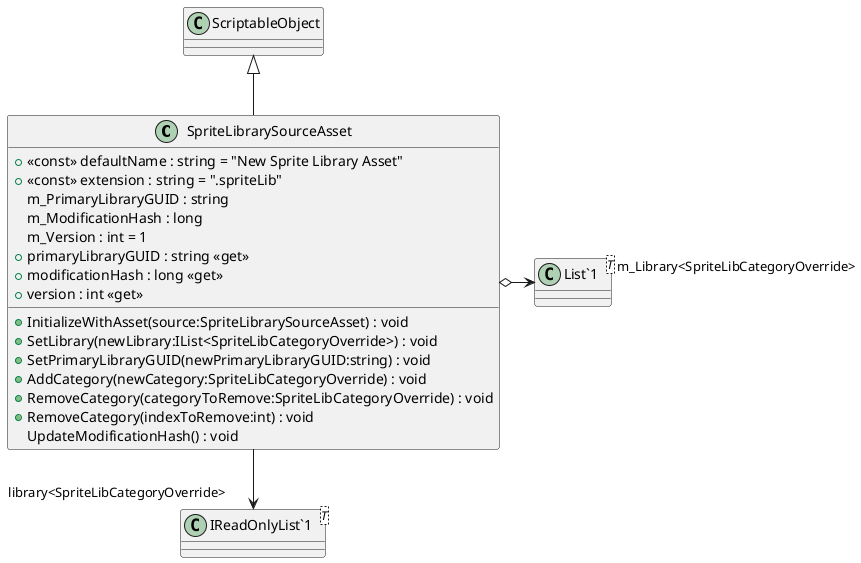 @startuml
class SpriteLibrarySourceAsset {
    + <<const>> defaultName : string = "New Sprite Library Asset"
    + <<const>> extension : string = ".spriteLib"
    m_PrimaryLibraryGUID : string
    m_ModificationHash : long
    m_Version : int = 1
    + primaryLibraryGUID : string <<get>>
    + modificationHash : long <<get>>
    + version : int <<get>>
    + InitializeWithAsset(source:SpriteLibrarySourceAsset) : void
    + SetLibrary(newLibrary:IList<SpriteLibCategoryOverride>) : void
    + SetPrimaryLibraryGUID(newPrimaryLibraryGUID:string) : void
    + AddCategory(newCategory:SpriteLibCategoryOverride) : void
    + RemoveCategory(categoryToRemove:SpriteLibCategoryOverride) : void
    + RemoveCategory(indexToRemove:int) : void
    UpdateModificationHash() : void
}
class "List`1"<T> {
}
class "IReadOnlyList`1"<T> {
}
ScriptableObject <|-- SpriteLibrarySourceAsset
SpriteLibrarySourceAsset o-> "m_Library<SpriteLibCategoryOverride>" "List`1"
SpriteLibrarySourceAsset --> "library<SpriteLibCategoryOverride>" "IReadOnlyList`1"
@enduml
